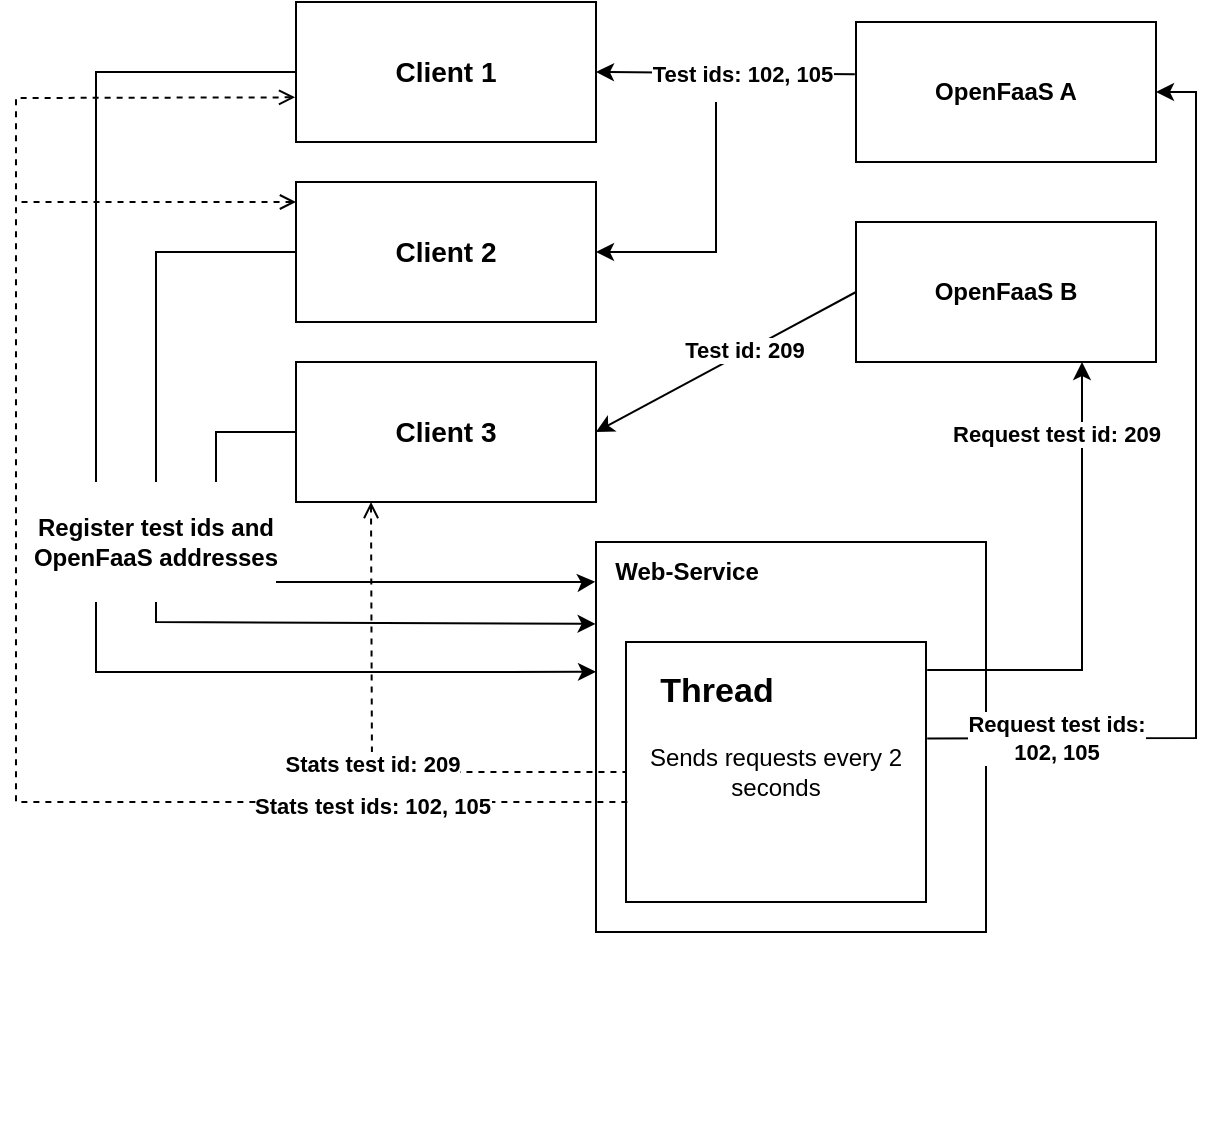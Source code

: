 <mxfile version="15.8.7" type="device"><diagram id="QnjKpPx2Ygs-rL03Jl_y" name="Seite-1"><mxGraphModel dx="760" dy="591" grid="1" gridSize="10" guides="1" tooltips="1" connect="1" arrows="1" fold="1" page="1" pageScale="1" pageWidth="827" pageHeight="1169" math="0" shadow="0"><root><mxCell id="0"/><mxCell id="1" parent="0"/><mxCell id="Xn6H6S8kqOaAWUQKgGR3-1" value="Client 1" style="rounded=0;whiteSpace=wrap;html=1;fontStyle=1;fontSize=14;fillColor=none;" vertex="1" parent="1"><mxGeometry x="150" y="10" width="150" height="70" as="geometry"/></mxCell><mxCell id="Xn6H6S8kqOaAWUQKgGR3-2" value="" style="whiteSpace=wrap;html=1;aspect=fixed;fillColor=none;" vertex="1" parent="1"><mxGeometry x="300" y="280" width="195" height="195" as="geometry"/></mxCell><mxCell id="Xn6H6S8kqOaAWUQKgGR3-3" value="Sends requests every 2 seconds" style="rounded=0;whiteSpace=wrap;html=1;fillColor=none;" vertex="1" parent="1"><mxGeometry x="315" y="330" width="150" height="130" as="geometry"/></mxCell><mxCell id="Xn6H6S8kqOaAWUQKgGR3-5" value="OpenFaaS B" style="rounded=0;whiteSpace=wrap;html=1;fillColor=none;fontStyle=1" vertex="1" parent="1"><mxGeometry x="430" y="120" width="150" height="70" as="geometry"/></mxCell><mxCell id="Xn6H6S8kqOaAWUQKgGR3-6" value="Client 2" style="rounded=0;whiteSpace=wrap;html=1;fontStyle=1;fontSize=14;fillColor=none;" vertex="1" parent="1"><mxGeometry x="150" y="100" width="150" height="70" as="geometry"/></mxCell><mxCell id="Xn6H6S8kqOaAWUQKgGR3-21" style="edgeStyle=orthogonalEdgeStyle;rounded=0;orthogonalLoop=1;jettySize=auto;html=1;exitX=0;exitY=0.5;exitDx=0;exitDy=0;entryX=-0.002;entryY=0.102;entryDx=0;entryDy=0;entryPerimeter=0;" edge="1" parent="1" source="Xn6H6S8kqOaAWUQKgGR3-7" target="Xn6H6S8kqOaAWUQKgGR3-2"><mxGeometry relative="1" as="geometry"><mxPoint x="298" y="300" as="targetPoint"/><Array as="points"><mxPoint x="110" y="225"/><mxPoint x="110" y="300"/><mxPoint x="298" y="300"/></Array></mxGeometry></mxCell><mxCell id="Xn6H6S8kqOaAWUQKgGR3-7" value="Client 3" style="rounded=0;whiteSpace=wrap;html=1;fontStyle=1;fontSize=14;fillColor=none;" vertex="1" parent="1"><mxGeometry x="150" y="190" width="150" height="70" as="geometry"/></mxCell><mxCell id="Xn6H6S8kqOaAWUQKgGR3-14" value="" style="endArrow=classic;html=1;rounded=0;exitX=-0.004;exitY=0.374;exitDx=0;exitDy=0;entryX=1;entryY=0.5;entryDx=0;entryDy=0;fontStyle=1;exitPerimeter=0;" edge="1" parent="1" source="Xn6H6S8kqOaAWUQKgGR3-4" target="Xn6H6S8kqOaAWUQKgGR3-1"><mxGeometry width="50" height="50" relative="1" as="geometry"><mxPoint x="530" y="260" as="sourcePoint"/><mxPoint x="580" y="210" as="targetPoint"/></mxGeometry></mxCell><mxCell id="Xn6H6S8kqOaAWUQKgGR3-25" value="Test ids: 102, 105" style="edgeLabel;html=1;align=center;verticalAlign=middle;resizable=0;points=[];fontStyle=1" vertex="1" connectable="0" parent="Xn6H6S8kqOaAWUQKgGR3-14"><mxGeometry x="-0.125" relative="1" as="geometry"><mxPoint as="offset"/></mxGeometry></mxCell><mxCell id="Xn6H6S8kqOaAWUQKgGR3-15" value="" style="endArrow=classic;html=1;rounded=0;entryX=1;entryY=0.5;entryDx=0;entryDy=0;startArrow=none;" edge="1" parent="1" target="Xn6H6S8kqOaAWUQKgGR3-6"><mxGeometry width="50" height="50" relative="1" as="geometry"><mxPoint x="360" y="60" as="sourcePoint"/><mxPoint x="580" y="210" as="targetPoint"/><Array as="points"><mxPoint x="360" y="135"/></Array></mxGeometry></mxCell><mxCell id="Xn6H6S8kqOaAWUQKgGR3-16" value="" style="endArrow=classic;html=1;rounded=0;exitX=0;exitY=0.5;exitDx=0;exitDy=0;entryX=1;entryY=0.5;entryDx=0;entryDy=0;" edge="1" parent="1" source="Xn6H6S8kqOaAWUQKgGR3-5" target="Xn6H6S8kqOaAWUQKgGR3-7"><mxGeometry width="50" height="50" relative="1" as="geometry"><mxPoint x="530" y="260" as="sourcePoint"/><mxPoint x="580" y="210" as="targetPoint"/></mxGeometry></mxCell><mxCell id="Xn6H6S8kqOaAWUQKgGR3-27" value="Test id: 209" style="edgeLabel;html=1;align=center;verticalAlign=middle;resizable=0;points=[];fontStyle=1" vertex="1" connectable="0" parent="Xn6H6S8kqOaAWUQKgGR3-16"><mxGeometry x="-0.145" y="-1" relative="1" as="geometry"><mxPoint as="offset"/></mxGeometry></mxCell><mxCell id="Xn6H6S8kqOaAWUQKgGR3-4" value="&lt;b&gt;OpenFaaS A&lt;/b&gt;" style="rounded=0;whiteSpace=wrap;html=1;fillColor=none;" vertex="1" parent="1"><mxGeometry x="430" y="20" width="150" height="70" as="geometry"/></mxCell><mxCell id="Xn6H6S8kqOaAWUQKgGR3-18" value="" style="endArrow=classic;html=1;rounded=0;exitX=0;exitY=0.5;exitDx=0;exitDy=0;entryX=0;entryY=0.333;entryDx=0;entryDy=0;entryPerimeter=0;" edge="1" parent="1" source="Xn6H6S8kqOaAWUQKgGR3-1" target="Xn6H6S8kqOaAWUQKgGR3-2"><mxGeometry width="50" height="50" relative="1" as="geometry"><mxPoint x="380" y="240" as="sourcePoint"/><mxPoint x="430" y="190" as="targetPoint"/><Array as="points"><mxPoint x="50" y="45"/><mxPoint x="50" y="345"/></Array></mxGeometry></mxCell><mxCell id="Xn6H6S8kqOaAWUQKgGR3-19" value="" style="endArrow=classic;html=1;rounded=0;exitX=0;exitY=0.5;exitDx=0;exitDy=0;entryX=-0.001;entryY=0.21;entryDx=0;entryDy=0;entryPerimeter=0;" edge="1" parent="1" source="Xn6H6S8kqOaAWUQKgGR3-6" target="Xn6H6S8kqOaAWUQKgGR3-2"><mxGeometry width="50" height="50" relative="1" as="geometry"><mxPoint x="380" y="240" as="sourcePoint"/><mxPoint x="430" y="190" as="targetPoint"/><Array as="points"><mxPoint x="80" y="135"/><mxPoint x="80" y="320"/></Array></mxGeometry></mxCell><mxCell id="Xn6H6S8kqOaAWUQKgGR3-24" value="&lt;b&gt;&lt;span&gt;Register test ids and OpenFaaS&amp;nbsp;&lt;/span&gt;addresses&lt;/b&gt;" style="rounded=0;whiteSpace=wrap;html=1;fillColor=default;strokeColor=none;" vertex="1" parent="1"><mxGeometry x="20" y="250" width="120" height="60" as="geometry"/></mxCell><mxCell id="Xn6H6S8kqOaAWUQKgGR3-28" value="Web-Service" style="text;html=1;strokeColor=none;fillColor=none;align=center;verticalAlign=middle;whiteSpace=wrap;rounded=0;fontStyle=1" vertex="1" parent="1"><mxGeometry x="300" y="280" width="91" height="30" as="geometry"/></mxCell><mxCell id="Xn6H6S8kqOaAWUQKgGR3-30" value="" style="endArrow=classic;html=1;rounded=0;exitX=1.004;exitY=0.108;exitDx=0;exitDy=0;exitPerimeter=0;" edge="1" parent="1" source="Xn6H6S8kqOaAWUQKgGR3-3"><mxGeometry width="50" height="50" relative="1" as="geometry"><mxPoint x="460" y="450" as="sourcePoint"/><mxPoint x="543" y="190" as="targetPoint"/><Array as="points"><mxPoint x="543" y="344"/></Array></mxGeometry></mxCell><mxCell id="Xn6H6S8kqOaAWUQKgGR3-32" value="Request test id: 209" style="edgeLabel;html=1;align=center;verticalAlign=middle;resizable=0;points=[];fontStyle=1" vertex="1" connectable="0" parent="Xn6H6S8kqOaAWUQKgGR3-30"><mxGeometry x="0.556" relative="1" as="geometry"><mxPoint x="-13" y="-16" as="offset"/></mxGeometry></mxCell><mxCell id="Xn6H6S8kqOaAWUQKgGR3-31" value="" style="endArrow=classic;html=1;rounded=0;exitX=1.004;exitY=0.371;exitDx=0;exitDy=0;exitPerimeter=0;entryX=1;entryY=0.5;entryDx=0;entryDy=0;" edge="1" parent="1" source="Xn6H6S8kqOaAWUQKgGR3-3" target="Xn6H6S8kqOaAWUQKgGR3-4"><mxGeometry width="50" height="50" relative="1" as="geometry"><mxPoint x="460" y="520" as="sourcePoint"/><mxPoint x="730" y="428" as="targetPoint"/><Array as="points"><mxPoint x="600" y="378"/><mxPoint x="600" y="55"/></Array></mxGeometry></mxCell><mxCell id="Xn6H6S8kqOaAWUQKgGR3-33" value="Request test ids: &lt;br&gt;102, 105" style="edgeLabel;html=1;align=center;verticalAlign=middle;resizable=0;points=[];fontStyle=1" vertex="1" connectable="0" parent="Xn6H6S8kqOaAWUQKgGR3-31"><mxGeometry x="0.067" relative="1" as="geometry"><mxPoint x="-70" y="120" as="offset"/></mxGeometry></mxCell><mxCell id="Xn6H6S8kqOaAWUQKgGR3-34" value="" style="endArrow=none;dashed=1;html=1;rounded=0;exitX=0.25;exitY=1;exitDx=0;exitDy=0;entryX=0;entryY=0.5;entryDx=0;entryDy=0;startArrow=open;startFill=0;" edge="1" parent="1" source="Xn6H6S8kqOaAWUQKgGR3-7" target="Xn6H6S8kqOaAWUQKgGR3-3"><mxGeometry width="50" height="50" relative="1" as="geometry"><mxPoint x="310" y="440" as="sourcePoint"/><mxPoint x="360" y="390" as="targetPoint"/><Array as="points"><mxPoint x="188" y="395"/></Array></mxGeometry></mxCell><mxCell id="Xn6H6S8kqOaAWUQKgGR3-41" value="&lt;b&gt;Stats test id: 209&lt;/b&gt;" style="edgeLabel;html=1;align=center;verticalAlign=middle;resizable=0;points=[];" vertex="1" connectable="0" parent="Xn6H6S8kqOaAWUQKgGR3-34"><mxGeometry x="-0.005" relative="1" as="geometry"><mxPoint as="offset"/></mxGeometry></mxCell><mxCell id="Xn6H6S8kqOaAWUQKgGR3-37" value="" style="endArrow=none;dashed=1;html=1;rounded=0;exitX=-0.003;exitY=0.681;exitDx=0;exitDy=0;entryX=0.01;entryY=0.615;entryDx=0;entryDy=0;startArrow=open;startFill=0;exitPerimeter=0;entryPerimeter=0;" edge="1" parent="1" source="Xn6H6S8kqOaAWUQKgGR3-1" target="Xn6H6S8kqOaAWUQKgGR3-3"><mxGeometry width="50" height="50" relative="1" as="geometry"><mxPoint x="187.5" y="290" as="sourcePoint"/><mxPoint x="310" y="475" as="targetPoint"/><Array as="points"><mxPoint x="10" y="58"/><mxPoint x="10" y="410"/></Array></mxGeometry></mxCell><mxCell id="Xn6H6S8kqOaAWUQKgGR3-44" value="&lt;b&gt;Stats test ids: 102, 105&lt;/b&gt;" style="edgeLabel;html=1;align=center;verticalAlign=middle;resizable=0;points=[];" vertex="1" connectable="0" parent="Xn6H6S8kqOaAWUQKgGR3-37"><mxGeometry x="0.678" y="-2" relative="1" as="geometry"><mxPoint as="offset"/></mxGeometry></mxCell><mxCell id="Xn6H6S8kqOaAWUQKgGR3-39" value="" style="endArrow=none;dashed=1;html=1;rounded=0;strokeColor=none;startArrow=open;startFill=0;" edge="1" parent="1"><mxGeometry width="50" height="50" relative="1" as="geometry"><mxPoint x="90" y="570" as="sourcePoint"/><mxPoint x="140" y="520" as="targetPoint"/></mxGeometry></mxCell><mxCell id="Xn6H6S8kqOaAWUQKgGR3-40" value="" style="endArrow=none;dashed=1;html=1;rounded=0;startArrow=open;startFill=0;" edge="1" parent="1"><mxGeometry width="50" height="50" relative="1" as="geometry"><mxPoint x="150" y="110" as="sourcePoint"/><mxPoint x="10" y="110" as="targetPoint"/></mxGeometry></mxCell><mxCell id="Xn6H6S8kqOaAWUQKgGR3-45" value="Thread" style="text;html=1;strokeColor=none;fillColor=none;align=center;verticalAlign=middle;whiteSpace=wrap;rounded=0;fontStyle=1;fontSize=17;" vertex="1" parent="1"><mxGeometry x="315" y="340" width="91" height="30" as="geometry"/></mxCell></root></mxGraphModel></diagram></mxfile>